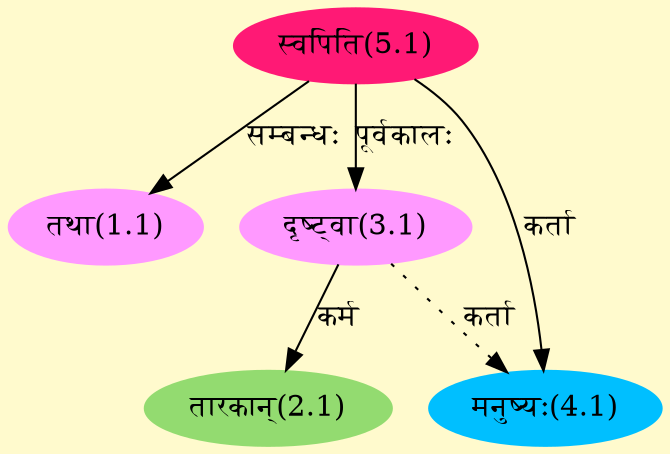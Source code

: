 digraph G{
rankdir=BT;
 compound=true;
 bgcolor="lemonchiffon1";
Node1_1 [style=filled, color="#FF99FF" label = "तथा(1.1)"]
Node5_1 [style=filled, color="#FF1975" label = "स्वपिति(5.1)"]
Node2_1 [style=filled, color="#93DB70" label = "तारकान्(2.1)"]
Node3_1 [style=filled, color="#FF99FF" label = "दृष्ट्वा(3.1)"]
Node4_1 [style=filled, color="#00BFFF" label = "मनुष्यः(4.1)"]
/* Start of Relations section */

Node1_1 -> Node5_1 [  label="सम्बन्धः"  dir="back" ]
Node2_1 -> Node3_1 [  label="कर्म"  dir="back" ]
Node3_1 -> Node5_1 [  label="पूर्वकालः"  dir="back" ]
Node4_1 -> Node5_1 [  label="कर्ता"  dir="back" ]
Node4_1 -> Node3_1 [ style=dotted label="कर्ता"  dir="back" ]
}
